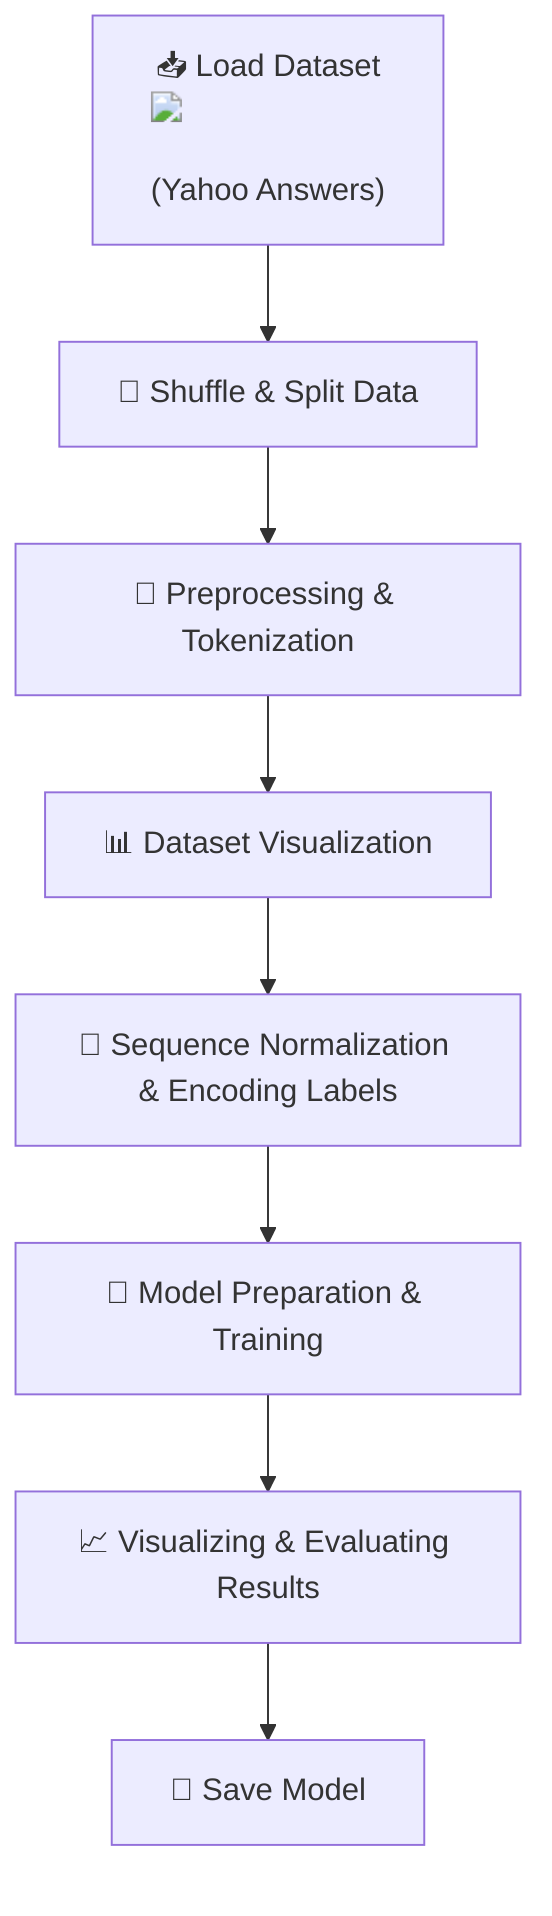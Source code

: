 flowchart TD
    A["📥 Load Dataset <img src='icons/file.svg' /> <br/> (Yahoo Answers)"] --> B["🔄 Shuffle & Split Data"]
    B --> C["🧹 Preprocessing & Tokenization"]
    C --> D["📊 Dataset Visualization"]
    D --> E["📏 Sequence Normalization & Encoding Labels"]
    E --> F["🧠 Model Preparation & Training"]
    F --> G["📈 Visualizing & Evaluating Results"]
    G --> H["💾 Save Model"]